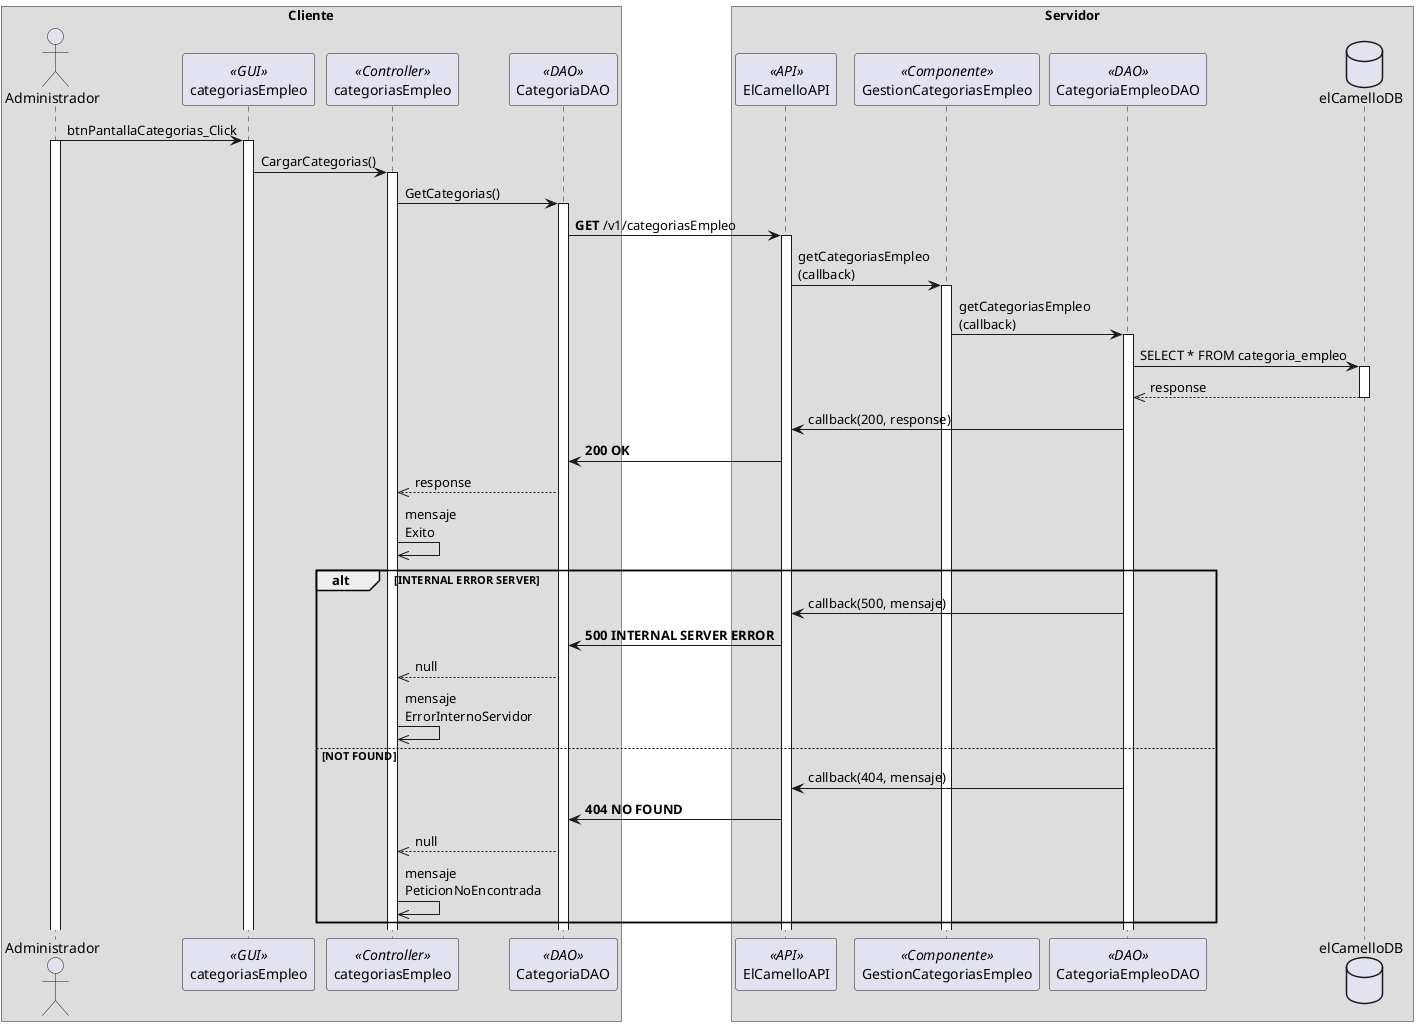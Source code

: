 @startuml

box Cliente
    actor Administrador as a
    participant categoriasEmpleo as b <<GUI>> 
    participant categoriasEmpleo as c <<Controller>>
    participant CategoriaDAO as d <<DAO>>

end box

box Servidor
    participant ElCamelloAPI as e <<API>>
    participant GestionCategoriasEmpleo as f <<Componente>>
    participant CategoriaEmpleoDAO as g <<DAO>>
    database elCamelloDB as db
end box

a -> b: btnPantallaCategorias_Click
activate a
activate b

b -> c: CargarCategorias()
activate c

c -> d: GetCategorias() 
activate d

d -> e: **GET** /v1/categoriasEmpleo
activate e

e -> f: getCategoriasEmpleo\n(callback)
activate f

f -> g: getCategoriasEmpleo\n(callback)
activate g

g -> db: SELECT * FROM categoria_empleo
activate db

db -->> g: response
deactivate db

g -> e: callback(200, response)

e -> d: **200 OK**

d -->> c: response

c ->> c: mensaje\nExito

alt INTERNAL ERROR SERVER

    g -> e: callback(500, mensaje)

    e -> d: **500 INTERNAL SERVER ERROR**

    d -->> c: null

    c ->> c: mensaje\nErrorInternoServidor

else NOT FOUND

    g -> e: callback(404, mensaje)

    e -> d: **404 NO FOUND**

    d -->> c: null

    c ->> c: mensaje\nPeticionNoEncontrada

end

@enduml

